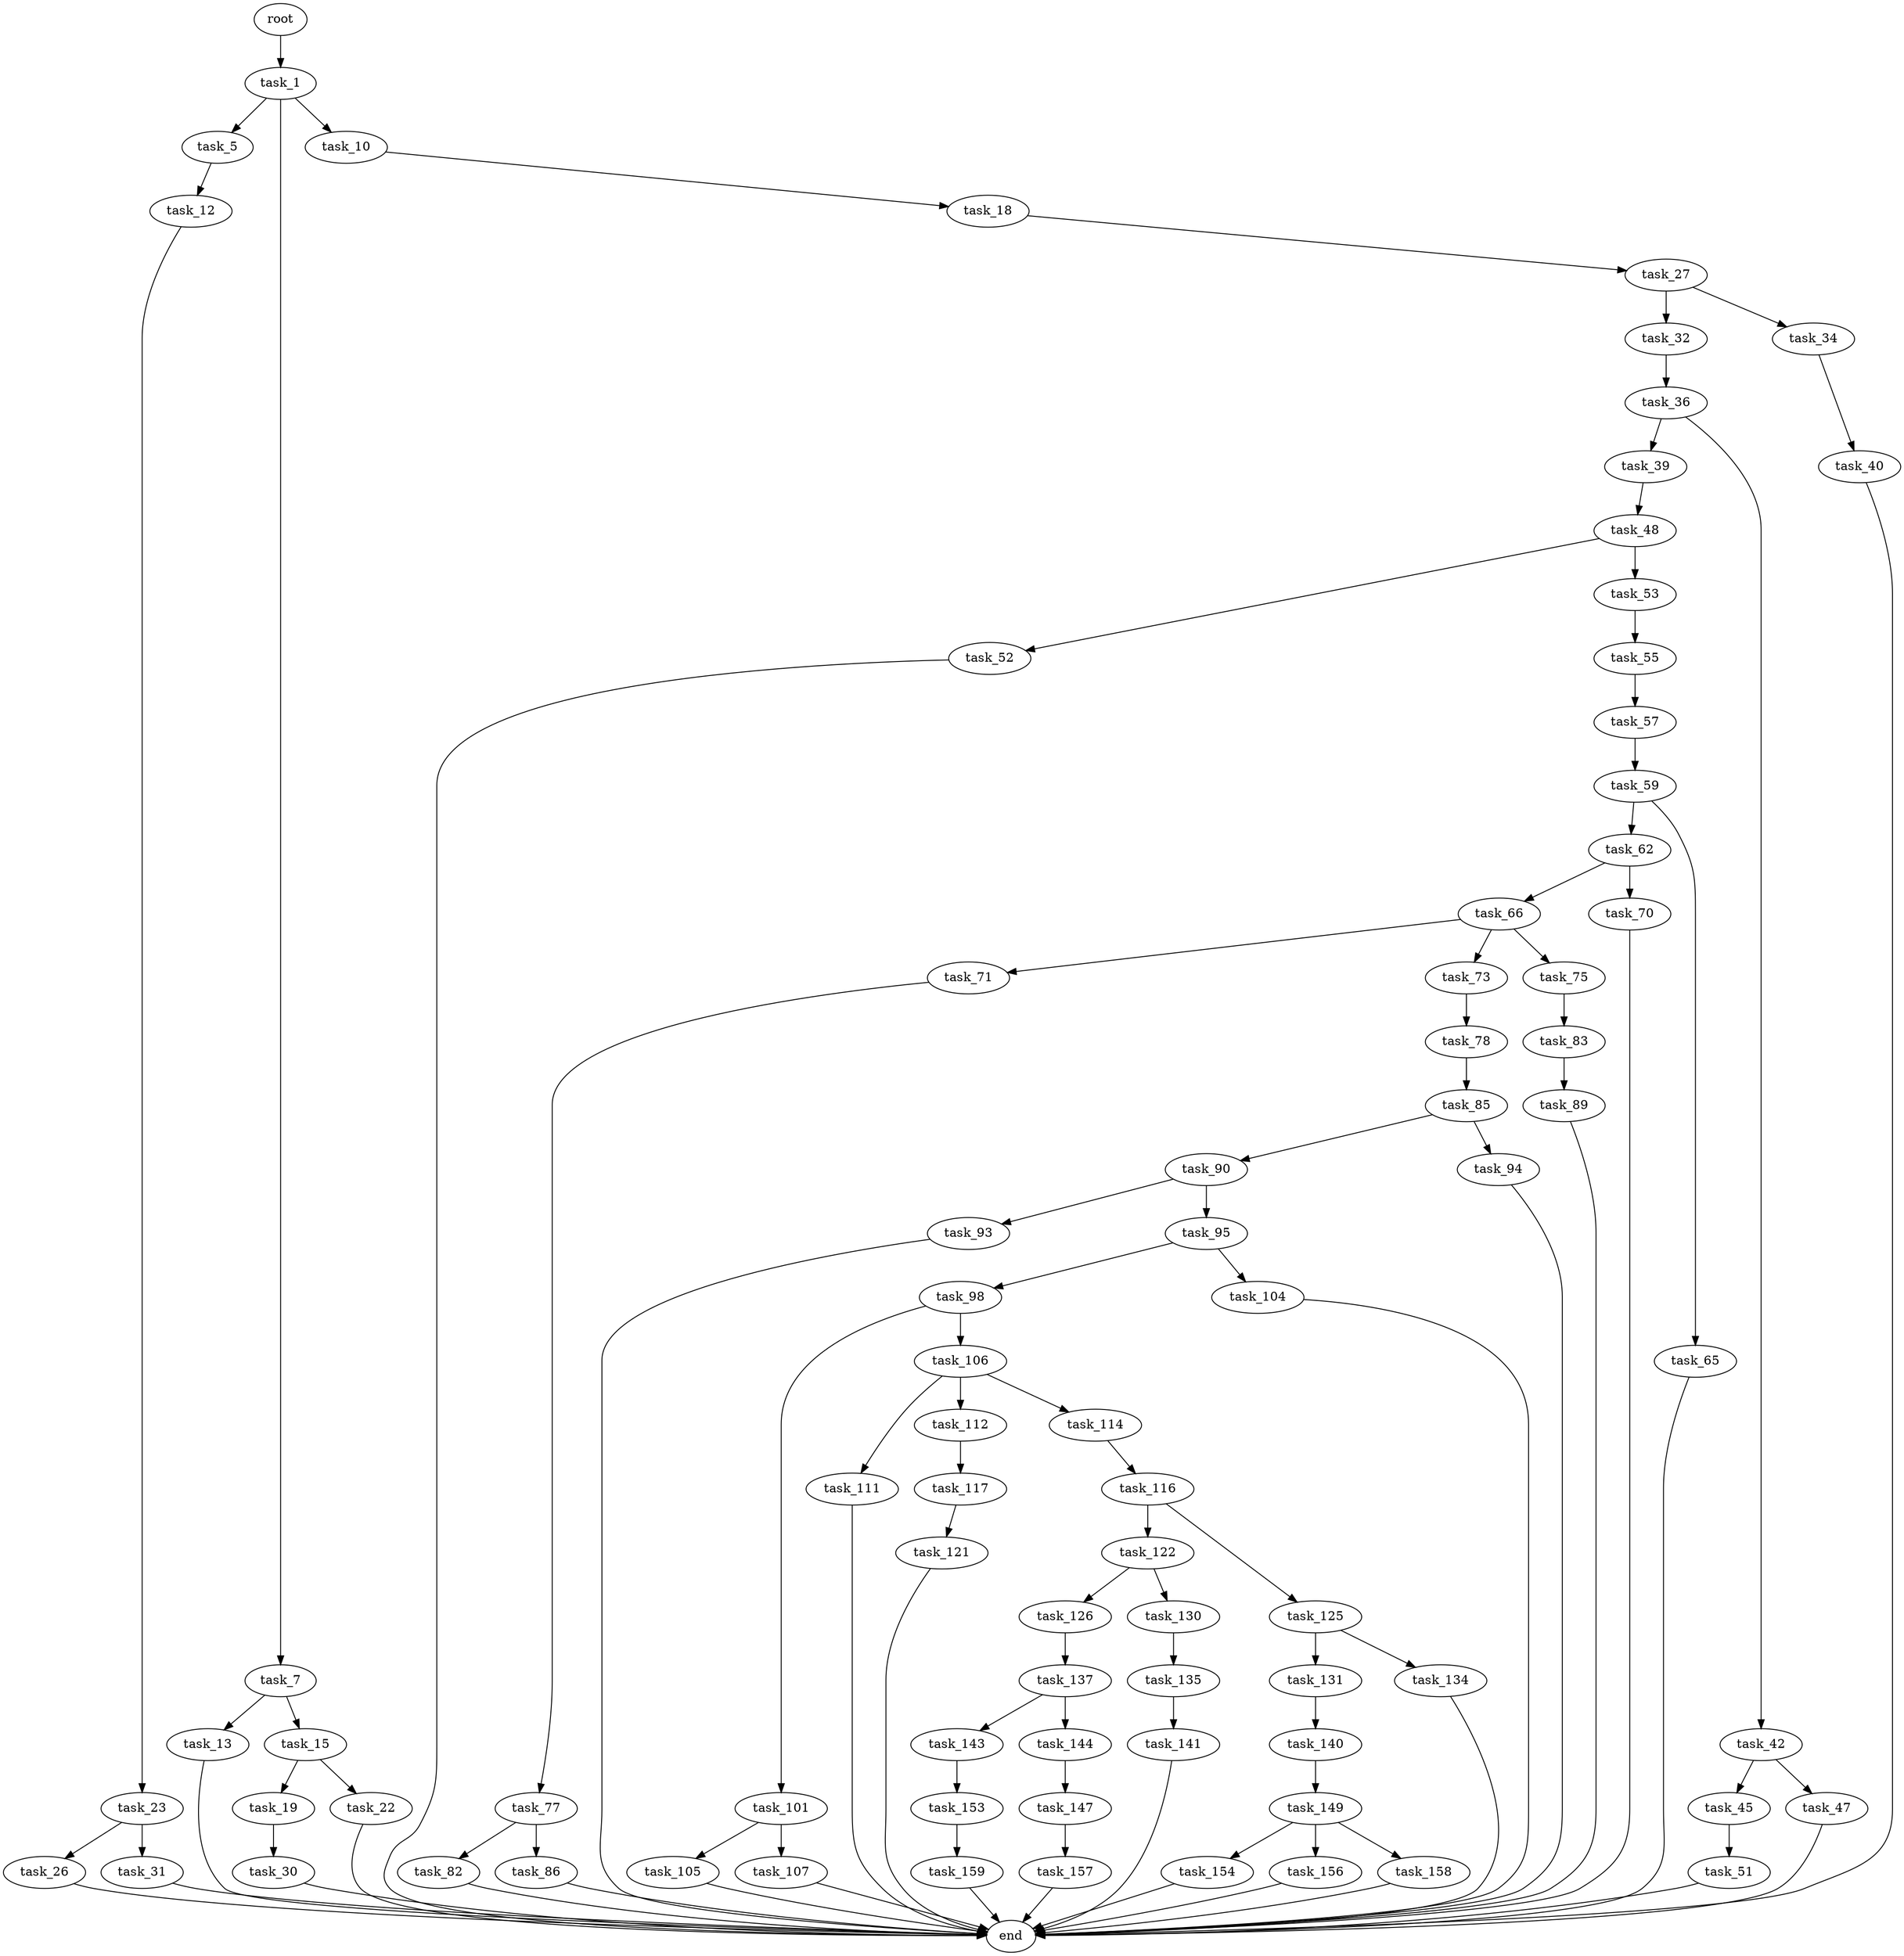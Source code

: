 digraph G {
  root [size="0.000000"];
  task_1 [size="1385431847.000000"];
  task_5 [size="231928233984.000000"];
  task_7 [size="3885803776.000000"];
  task_10 [size="134217728000.000000"];
  task_12 [size="553446195244.000000"];
  task_13 [size="36608996280.000000"];
  task_15 [size="25543239266.000000"];
  task_18 [size="231928233984.000000"];
  task_23 [size="7806082270.000000"];
  end [size="0.000000"];
  task_19 [size="134217728000.000000"];
  task_22 [size="782757789696.000000"];
  task_27 [size="4749958907.000000"];
  task_30 [size="13735506416.000000"];
  task_26 [size="26060555585.000000"];
  task_31 [size="108271473398.000000"];
  task_32 [size="1367914252.000000"];
  task_34 [size="28991029248.000000"];
  task_36 [size="231928233984.000000"];
  task_40 [size="114550663113.000000"];
  task_39 [size="392344264416.000000"];
  task_42 [size="86974565932.000000"];
  task_48 [size="39029484192.000000"];
  task_45 [size="305936173003.000000"];
  task_47 [size="415781566057.000000"];
  task_51 [size="3400812195.000000"];
  task_52 [size="1336952456635.000000"];
  task_53 [size="182516606032.000000"];
  task_55 [size="171510183876.000000"];
  task_57 [size="41327854981.000000"];
  task_59 [size="8589934592.000000"];
  task_62 [size="782757789696.000000"];
  task_65 [size="14212790890.000000"];
  task_66 [size="8589934592.000000"];
  task_70 [size="231928233984.000000"];
  task_71 [size="368293445632.000000"];
  task_73 [size="8589934592.000000"];
  task_75 [size="12487086315.000000"];
  task_77 [size="11853314601.000000"];
  task_78 [size="224332113576.000000"];
  task_83 [size="304811435.000000"];
  task_82 [size="978861289.000000"];
  task_86 [size="8312088482.000000"];
  task_85 [size="9284029528.000000"];
  task_89 [size="28991029248.000000"];
  task_90 [size="134217728000.000000"];
  task_94 [size="102900691709.000000"];
  task_93 [size="28991029248.000000"];
  task_95 [size="28177229812.000000"];
  task_98 [size="231928233984.000000"];
  task_104 [size="1522147523.000000"];
  task_101 [size="28130331954.000000"];
  task_106 [size="1553583972.000000"];
  task_105 [size="231928233984.000000"];
  task_107 [size="1678067502.000000"];
  task_111 [size="4193796573.000000"];
  task_112 [size="211277251615.000000"];
  task_114 [size="50916017891.000000"];
  task_117 [size="116561569848.000000"];
  task_116 [size="1277201183.000000"];
  task_122 [size="14584687530.000000"];
  task_125 [size="15304631234.000000"];
  task_121 [size="12091583827.000000"];
  task_126 [size="4078362534.000000"];
  task_130 [size="1622116732.000000"];
  task_131 [size="28991029248.000000"];
  task_134 [size="403539575930.000000"];
  task_137 [size="34256611249.000000"];
  task_135 [size="782757789696.000000"];
  task_140 [size="22429635657.000000"];
  task_141 [size="8624096990.000000"];
  task_143 [size="482491053148.000000"];
  task_144 [size="569725216.000000"];
  task_149 [size="1073741824000.000000"];
  task_153 [size="1073741824000.000000"];
  task_147 [size="206546014998.000000"];
  task_157 [size="107383137333.000000"];
  task_154 [size="420541719499.000000"];
  task_156 [size="393124408303.000000"];
  task_158 [size="1073741824000.000000"];
  task_159 [size="8589934592.000000"];

  root -> task_1 [size="1.000000"];
  task_1 -> task_5 [size="75497472.000000"];
  task_1 -> task_7 [size="75497472.000000"];
  task_1 -> task_10 [size="75497472.000000"];
  task_5 -> task_12 [size="301989888.000000"];
  task_7 -> task_13 [size="75497472.000000"];
  task_7 -> task_15 [size="75497472.000000"];
  task_10 -> task_18 [size="209715200.000000"];
  task_12 -> task_23 [size="679477248.000000"];
  task_13 -> end [size="1.000000"];
  task_15 -> task_19 [size="33554432.000000"];
  task_15 -> task_22 [size="33554432.000000"];
  task_18 -> task_27 [size="301989888.000000"];
  task_23 -> task_26 [size="33554432.000000"];
  task_23 -> task_31 [size="33554432.000000"];
  task_19 -> task_30 [size="209715200.000000"];
  task_22 -> end [size="1.000000"];
  task_27 -> task_32 [size="75497472.000000"];
  task_27 -> task_34 [size="75497472.000000"];
  task_30 -> end [size="1.000000"];
  task_26 -> end [size="1.000000"];
  task_31 -> end [size="1.000000"];
  task_32 -> task_36 [size="33554432.000000"];
  task_34 -> task_40 [size="75497472.000000"];
  task_36 -> task_39 [size="301989888.000000"];
  task_36 -> task_42 [size="301989888.000000"];
  task_40 -> end [size="1.000000"];
  task_39 -> task_48 [size="536870912.000000"];
  task_42 -> task_45 [size="301989888.000000"];
  task_42 -> task_47 [size="301989888.000000"];
  task_48 -> task_52 [size="33554432.000000"];
  task_48 -> task_53 [size="33554432.000000"];
  task_45 -> task_51 [size="301989888.000000"];
  task_47 -> end [size="1.000000"];
  task_51 -> end [size="1.000000"];
  task_52 -> end [size="1.000000"];
  task_53 -> task_55 [size="301989888.000000"];
  task_55 -> task_57 [size="134217728.000000"];
  task_57 -> task_59 [size="75497472.000000"];
  task_59 -> task_62 [size="33554432.000000"];
  task_59 -> task_65 [size="33554432.000000"];
  task_62 -> task_66 [size="679477248.000000"];
  task_62 -> task_70 [size="679477248.000000"];
  task_65 -> end [size="1.000000"];
  task_66 -> task_71 [size="33554432.000000"];
  task_66 -> task_73 [size="33554432.000000"];
  task_66 -> task_75 [size="33554432.000000"];
  task_70 -> end [size="1.000000"];
  task_71 -> task_77 [size="411041792.000000"];
  task_73 -> task_78 [size="33554432.000000"];
  task_75 -> task_83 [size="301989888.000000"];
  task_77 -> task_82 [size="209715200.000000"];
  task_77 -> task_86 [size="209715200.000000"];
  task_78 -> task_85 [size="209715200.000000"];
  task_83 -> task_89 [size="33554432.000000"];
  task_82 -> end [size="1.000000"];
  task_86 -> end [size="1.000000"];
  task_85 -> task_90 [size="536870912.000000"];
  task_85 -> task_94 [size="536870912.000000"];
  task_89 -> end [size="1.000000"];
  task_90 -> task_93 [size="209715200.000000"];
  task_90 -> task_95 [size="209715200.000000"];
  task_94 -> end [size="1.000000"];
  task_93 -> end [size="1.000000"];
  task_95 -> task_98 [size="536870912.000000"];
  task_95 -> task_104 [size="536870912.000000"];
  task_98 -> task_101 [size="301989888.000000"];
  task_98 -> task_106 [size="301989888.000000"];
  task_104 -> end [size="1.000000"];
  task_101 -> task_105 [size="536870912.000000"];
  task_101 -> task_107 [size="536870912.000000"];
  task_106 -> task_111 [size="33554432.000000"];
  task_106 -> task_112 [size="33554432.000000"];
  task_106 -> task_114 [size="33554432.000000"];
  task_105 -> end [size="1.000000"];
  task_107 -> end [size="1.000000"];
  task_111 -> end [size="1.000000"];
  task_112 -> task_117 [size="301989888.000000"];
  task_114 -> task_116 [size="838860800.000000"];
  task_117 -> task_121 [size="134217728.000000"];
  task_116 -> task_122 [size="33554432.000000"];
  task_116 -> task_125 [size="33554432.000000"];
  task_122 -> task_126 [size="301989888.000000"];
  task_122 -> task_130 [size="301989888.000000"];
  task_125 -> task_131 [size="536870912.000000"];
  task_125 -> task_134 [size="536870912.000000"];
  task_121 -> end [size="1.000000"];
  task_126 -> task_137 [size="134217728.000000"];
  task_130 -> task_135 [size="33554432.000000"];
  task_131 -> task_140 [size="75497472.000000"];
  task_134 -> end [size="1.000000"];
  task_137 -> task_143 [size="679477248.000000"];
  task_137 -> task_144 [size="679477248.000000"];
  task_135 -> task_141 [size="679477248.000000"];
  task_140 -> task_149 [size="33554432.000000"];
  task_141 -> end [size="1.000000"];
  task_143 -> task_153 [size="536870912.000000"];
  task_144 -> task_147 [size="33554432.000000"];
  task_149 -> task_154 [size="838860800.000000"];
  task_149 -> task_156 [size="838860800.000000"];
  task_149 -> task_158 [size="838860800.000000"];
  task_153 -> task_159 [size="838860800.000000"];
  task_147 -> task_157 [size="411041792.000000"];
  task_157 -> end [size="1.000000"];
  task_154 -> end [size="1.000000"];
  task_156 -> end [size="1.000000"];
  task_158 -> end [size="1.000000"];
  task_159 -> end [size="1.000000"];
}
